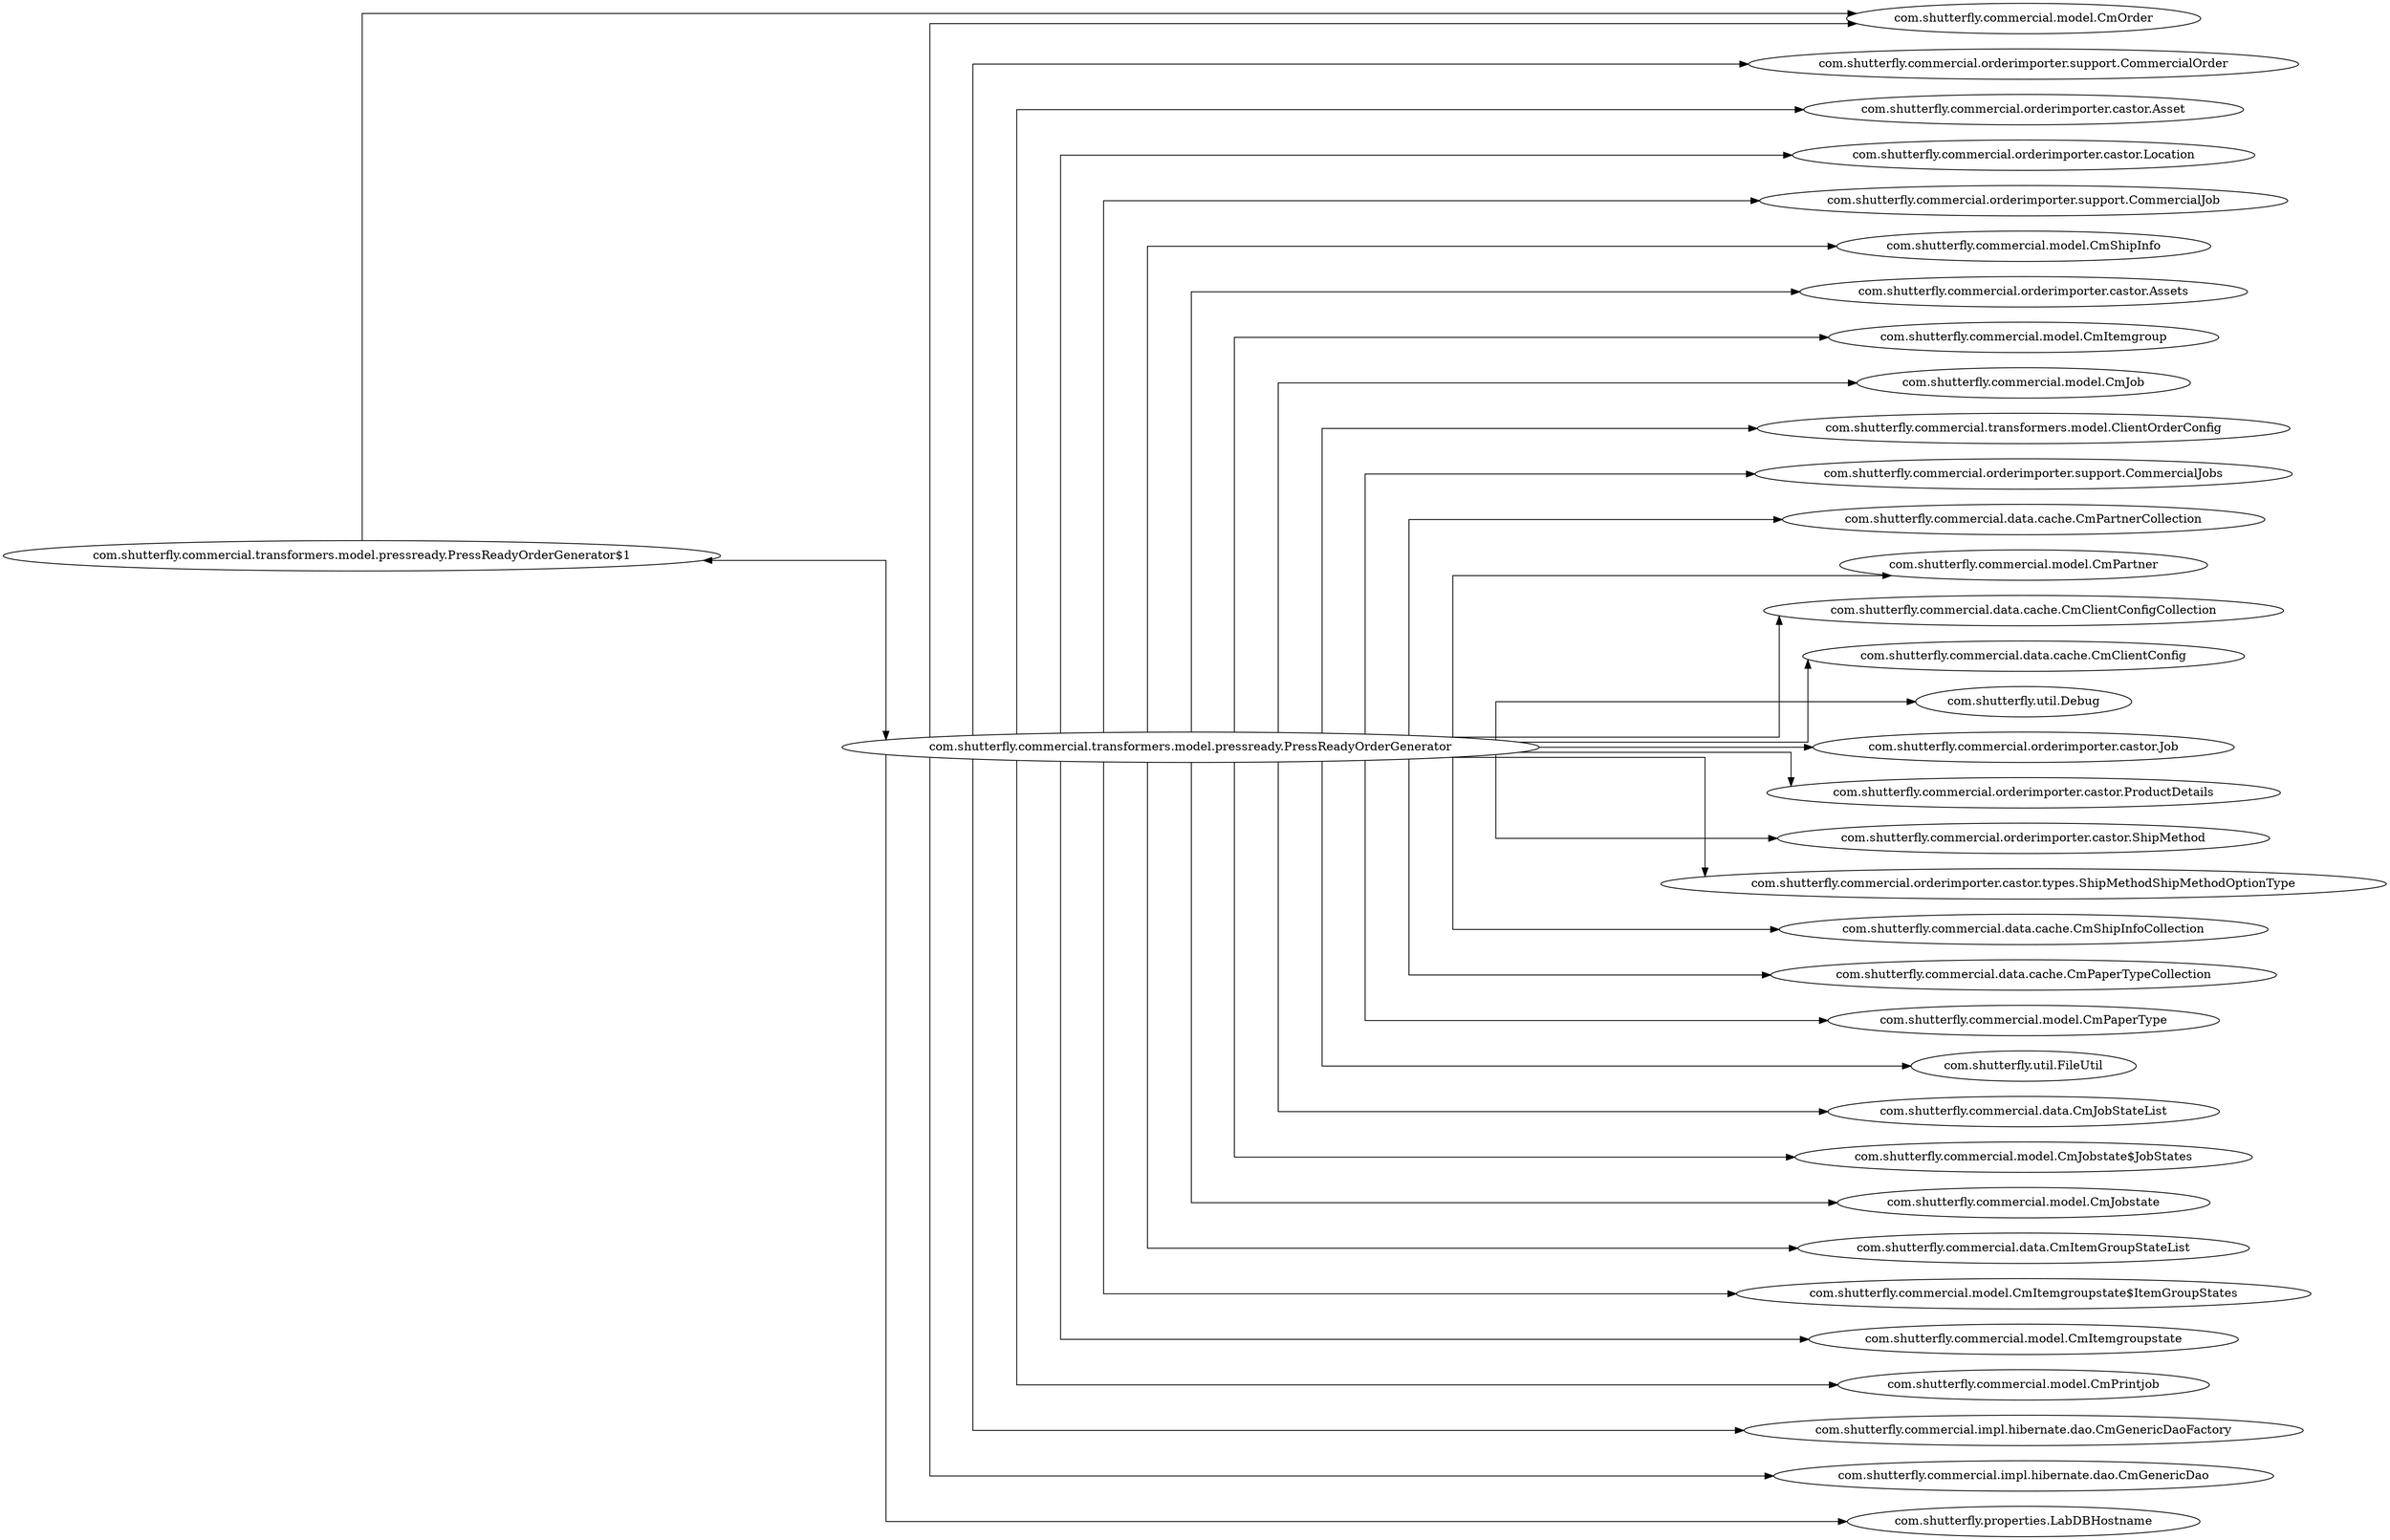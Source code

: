 digraph dependencyGraph {
 concentrate=true;
 rankdir="LR"; 
ranksep="2.0";
"com.shutterfly.commercial.transformers.model.pressready.PressReadyOrderGenerator$1"; 
"com.shutterfly.commercial.transformers.model.pressready.PressReadyOrderGenerator$1"->"com.shutterfly.commercial.transformers.model.pressready.PressReadyOrderGenerator";
"com.shutterfly.commercial.transformers.model.pressready.PressReadyOrderGenerator$1"->"com.shutterfly.commercial.model.CmOrder";
"com.shutterfly.commercial.transformers.model.pressready.PressReadyOrderGenerator"; 
"com.shutterfly.commercial.transformers.model.pressready.PressReadyOrderGenerator"->"com.shutterfly.commercial.orderimporter.support.CommercialOrder";
"com.shutterfly.commercial.transformers.model.pressready.PressReadyOrderGenerator"->"com.shutterfly.commercial.model.CmOrder";
"com.shutterfly.commercial.transformers.model.pressready.PressReadyOrderGenerator"->"com.shutterfly.commercial.orderimporter.castor.Asset";
"com.shutterfly.commercial.transformers.model.pressready.PressReadyOrderGenerator"->"com.shutterfly.commercial.orderimporter.castor.Location";
"com.shutterfly.commercial.transformers.model.pressready.PressReadyOrderGenerator"->"com.shutterfly.commercial.orderimporter.support.CommercialJob";
"com.shutterfly.commercial.transformers.model.pressready.PressReadyOrderGenerator"->"com.shutterfly.commercial.model.CmShipInfo";
"com.shutterfly.commercial.transformers.model.pressready.PressReadyOrderGenerator"->"com.shutterfly.commercial.orderimporter.castor.Assets";
"com.shutterfly.commercial.transformers.model.pressready.PressReadyOrderGenerator"->"com.shutterfly.commercial.model.CmItemgroup";
"com.shutterfly.commercial.transformers.model.pressready.PressReadyOrderGenerator"->"com.shutterfly.commercial.model.CmJob";
"com.shutterfly.commercial.transformers.model.pressready.PressReadyOrderGenerator"->"com.shutterfly.commercial.transformers.model.ClientOrderConfig";
"com.shutterfly.commercial.transformers.model.pressready.PressReadyOrderGenerator"->"com.shutterfly.commercial.orderimporter.support.CommercialJobs";
"com.shutterfly.commercial.transformers.model.pressready.PressReadyOrderGenerator"->"com.shutterfly.commercial.transformers.model.pressready.PressReadyOrderGenerator$1";
"com.shutterfly.commercial.transformers.model.pressready.PressReadyOrderGenerator"->"com.shutterfly.commercial.data.cache.CmPartnerCollection";
"com.shutterfly.commercial.transformers.model.pressready.PressReadyOrderGenerator"->"com.shutterfly.commercial.model.CmPartner";
"com.shutterfly.commercial.transformers.model.pressready.PressReadyOrderGenerator"->"com.shutterfly.commercial.data.cache.CmClientConfigCollection";
"com.shutterfly.commercial.transformers.model.pressready.PressReadyOrderGenerator"->"com.shutterfly.commercial.data.cache.CmClientConfig";
"com.shutterfly.commercial.transformers.model.pressready.PressReadyOrderGenerator"->"com.shutterfly.util.Debug";
"com.shutterfly.commercial.transformers.model.pressready.PressReadyOrderGenerator"->"com.shutterfly.commercial.orderimporter.castor.Job";
"com.shutterfly.commercial.transformers.model.pressready.PressReadyOrderGenerator"->"com.shutterfly.commercial.orderimporter.castor.ProductDetails";
"com.shutterfly.commercial.transformers.model.pressready.PressReadyOrderGenerator"->"com.shutterfly.commercial.orderimporter.castor.ShipMethod";
"com.shutterfly.commercial.transformers.model.pressready.PressReadyOrderGenerator"->"com.shutterfly.commercial.orderimporter.castor.types.ShipMethodShipMethodOptionType";
"com.shutterfly.commercial.transformers.model.pressready.PressReadyOrderGenerator"->"com.shutterfly.commercial.data.cache.CmShipInfoCollection";
"com.shutterfly.commercial.transformers.model.pressready.PressReadyOrderGenerator"->"com.shutterfly.commercial.data.cache.CmPaperTypeCollection";
"com.shutterfly.commercial.transformers.model.pressready.PressReadyOrderGenerator"->"com.shutterfly.commercial.model.CmPaperType";
"com.shutterfly.commercial.transformers.model.pressready.PressReadyOrderGenerator"->"com.shutterfly.util.FileUtil";
"com.shutterfly.commercial.transformers.model.pressready.PressReadyOrderGenerator"->"com.shutterfly.commercial.data.CmJobStateList";
"com.shutterfly.commercial.transformers.model.pressready.PressReadyOrderGenerator"->"com.shutterfly.commercial.model.CmJobstate$JobStates";
"com.shutterfly.commercial.transformers.model.pressready.PressReadyOrderGenerator"->"com.shutterfly.commercial.model.CmJobstate";
"com.shutterfly.commercial.transformers.model.pressready.PressReadyOrderGenerator"->"com.shutterfly.commercial.data.CmItemGroupStateList";
"com.shutterfly.commercial.transformers.model.pressready.PressReadyOrderGenerator"->"com.shutterfly.commercial.model.CmItemgroupstate$ItemGroupStates";
"com.shutterfly.commercial.transformers.model.pressready.PressReadyOrderGenerator"->"com.shutterfly.commercial.model.CmItemgroupstate";
"com.shutterfly.commercial.transformers.model.pressready.PressReadyOrderGenerator"->"com.shutterfly.commercial.model.CmPrintjob";
"com.shutterfly.commercial.transformers.model.pressready.PressReadyOrderGenerator"->"com.shutterfly.commercial.impl.hibernate.dao.CmGenericDaoFactory";
"com.shutterfly.commercial.transformers.model.pressready.PressReadyOrderGenerator"->"com.shutterfly.commercial.impl.hibernate.dao.CmGenericDao";
"com.shutterfly.commercial.transformers.model.pressready.PressReadyOrderGenerator"->"com.shutterfly.properties.LabDBHostname";
splines="ortho";
}